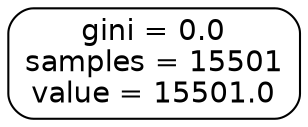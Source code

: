 digraph Tree {
node [shape=box, style="filled, rounded", color="black", fontname=helvetica] ;
edge [fontname=helvetica] ;
0 [label="gini = 0.0\nsamples = 15501\nvalue = 15501.0", fillcolor="#ffffff"] ;
}